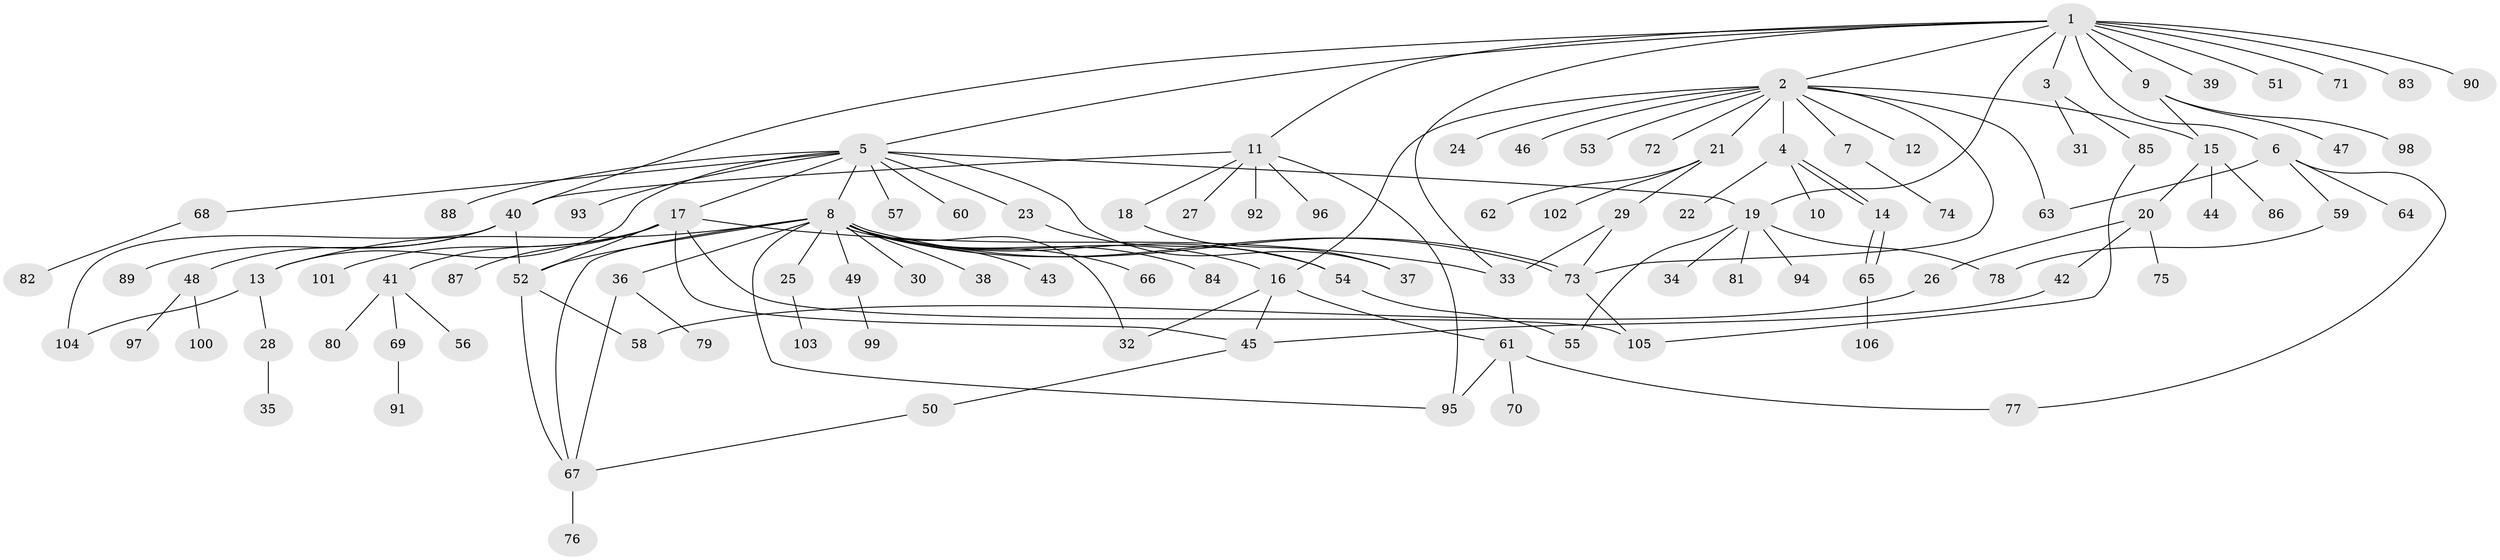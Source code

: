 // coarse degree distribution, {1: 0.9032258064516129, 5: 0.03225806451612903, 21: 0.03225806451612903, 6: 0.03225806451612903}
// Generated by graph-tools (version 1.1) at 2025/50/03/04/25 21:50:06]
// undirected, 106 vertices, 137 edges
graph export_dot {
graph [start="1"]
  node [color=gray90,style=filled];
  1;
  2;
  3;
  4;
  5;
  6;
  7;
  8;
  9;
  10;
  11;
  12;
  13;
  14;
  15;
  16;
  17;
  18;
  19;
  20;
  21;
  22;
  23;
  24;
  25;
  26;
  27;
  28;
  29;
  30;
  31;
  32;
  33;
  34;
  35;
  36;
  37;
  38;
  39;
  40;
  41;
  42;
  43;
  44;
  45;
  46;
  47;
  48;
  49;
  50;
  51;
  52;
  53;
  54;
  55;
  56;
  57;
  58;
  59;
  60;
  61;
  62;
  63;
  64;
  65;
  66;
  67;
  68;
  69;
  70;
  71;
  72;
  73;
  74;
  75;
  76;
  77;
  78;
  79;
  80;
  81;
  82;
  83;
  84;
  85;
  86;
  87;
  88;
  89;
  90;
  91;
  92;
  93;
  94;
  95;
  96;
  97;
  98;
  99;
  100;
  101;
  102;
  103;
  104;
  105;
  106;
  1 -- 2;
  1 -- 3;
  1 -- 5;
  1 -- 6;
  1 -- 9;
  1 -- 11;
  1 -- 19;
  1 -- 33;
  1 -- 39;
  1 -- 40;
  1 -- 51;
  1 -- 71;
  1 -- 83;
  1 -- 90;
  2 -- 4;
  2 -- 7;
  2 -- 12;
  2 -- 15;
  2 -- 16;
  2 -- 21;
  2 -- 24;
  2 -- 46;
  2 -- 53;
  2 -- 63;
  2 -- 72;
  2 -- 73;
  3 -- 31;
  3 -- 85;
  4 -- 10;
  4 -- 14;
  4 -- 14;
  4 -- 22;
  5 -- 8;
  5 -- 13;
  5 -- 17;
  5 -- 19;
  5 -- 23;
  5 -- 37;
  5 -- 57;
  5 -- 60;
  5 -- 68;
  5 -- 88;
  5 -- 93;
  6 -- 59;
  6 -- 63;
  6 -- 64;
  6 -- 77;
  7 -- 74;
  8 -- 13;
  8 -- 16;
  8 -- 25;
  8 -- 30;
  8 -- 32;
  8 -- 36;
  8 -- 38;
  8 -- 43;
  8 -- 49;
  8 -- 52;
  8 -- 54;
  8 -- 66;
  8 -- 67;
  8 -- 73;
  8 -- 73;
  8 -- 84;
  8 -- 95;
  9 -- 15;
  9 -- 47;
  9 -- 98;
  11 -- 18;
  11 -- 27;
  11 -- 40;
  11 -- 92;
  11 -- 95;
  11 -- 96;
  13 -- 28;
  13 -- 104;
  14 -- 65;
  14 -- 65;
  15 -- 20;
  15 -- 44;
  15 -- 86;
  16 -- 32;
  16 -- 45;
  16 -- 61;
  17 -- 33;
  17 -- 41;
  17 -- 45;
  17 -- 52;
  17 -- 87;
  17 -- 101;
  17 -- 105;
  18 -- 37;
  19 -- 34;
  19 -- 55;
  19 -- 78;
  19 -- 81;
  19 -- 94;
  20 -- 26;
  20 -- 42;
  20 -- 75;
  21 -- 29;
  21 -- 62;
  21 -- 102;
  23 -- 54;
  25 -- 103;
  26 -- 58;
  28 -- 35;
  29 -- 33;
  29 -- 73;
  36 -- 67;
  36 -- 79;
  40 -- 48;
  40 -- 52;
  40 -- 89;
  40 -- 104;
  41 -- 56;
  41 -- 69;
  41 -- 80;
  42 -- 45;
  45 -- 50;
  48 -- 97;
  48 -- 100;
  49 -- 99;
  50 -- 67;
  52 -- 58;
  52 -- 67;
  54 -- 55;
  59 -- 78;
  61 -- 70;
  61 -- 77;
  61 -- 95;
  65 -- 106;
  67 -- 76;
  68 -- 82;
  69 -- 91;
  73 -- 105;
  85 -- 105;
}

